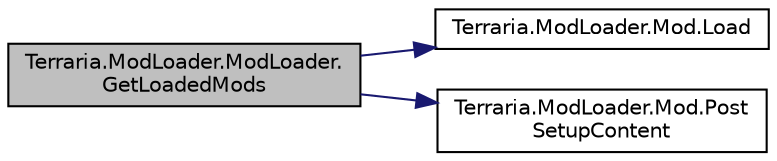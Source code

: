 digraph "Terraria.ModLoader.ModLoader.GetLoadedMods"
{
  edge [fontname="Helvetica",fontsize="10",labelfontname="Helvetica",labelfontsize="10"];
  node [fontname="Helvetica",fontsize="10",shape=record];
  rankdir="LR";
  Node8 [label="Terraria.ModLoader.ModLoader.\lGetLoadedMods",height=0.2,width=0.4,color="black", fillcolor="grey75", style="filled", fontcolor="black"];
  Node8 -> Node9 [color="midnightblue",fontsize="10",style="solid",fontname="Helvetica"];
  Node9 [label="Terraria.ModLoader.Mod.Load",height=0.2,width=0.4,color="black", fillcolor="white", style="filled",URL="$class_terraria_1_1_mod_loader_1_1_mod.html#afbcbdc176a60f3da809842f683ff2e75"];
  Node8 -> Node10 [color="midnightblue",fontsize="10",style="solid",fontname="Helvetica"];
  Node10 [label="Terraria.ModLoader.Mod.Post\lSetupContent",height=0.2,width=0.4,color="black", fillcolor="white", style="filled",URL="$class_terraria_1_1_mod_loader_1_1_mod.html#a026f70f45d29300a148e8257d324ba12"];
}
